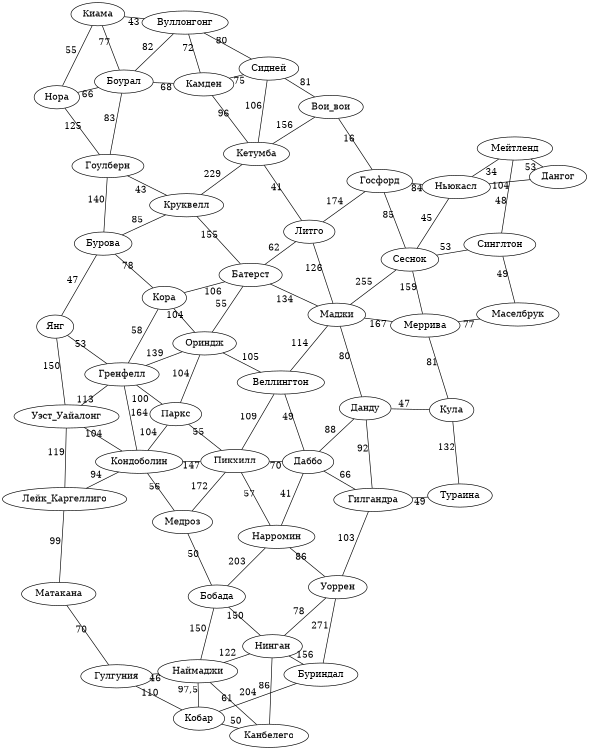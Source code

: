 graph G {
    layout="neato";      // Используем алгоритм neato
    size="15,5!";        // Размер графа
    overlap=false;       // Убираем перекрытия
    splines=true;        // Плавные рёбра
    nodesep=0.6;         // Расстояние между узлами
    ranksep=1.0;         // Расстояние между уровнями
    concentrate=true;    // Объединение рёбер

    // Город Буриндал
    Буриндал -- Уоррен [label="271"];
    Буриндал -- Нинган [label="156"];
    Буриндал -- Кобар [label="204"];

    // Город Кобар
    Кобар -- Канбелего [label="50"];
    Кобар -- Наймаджи [label="97,5"];
    Кобар -- Гулгуния [label="110"];

    // Город Гулгуния
    Гулгуния -- Наймаджи [label="46"];
    Гулгуния -- Матакана [label="70"];

    // Город Наймаджи
    Наймаджи -- Канбелего [label="61"];
    Наймаджи -- Нинган [label="122"];
    Наймаджи -- Бобада [label="150"];

    // Город Нинган
    Нинган -- Канбелего [label="86"];
    Нинган -- Уоррен [label="78"];
    Нинган -- Бобада [label="150"];

    // Город Уоррен
    Уоррен -- Гилгандра [label="103"];
    Уоррен -- Нарромин [label="86"];

    // Город Нарромин
    Нарромин -- Бобада [label="203"];
    Нарромин -- Пикхилл [label="57"];
    Нарромин -- Даббо [label="41"];

    // Город Пикхилл
    Пикхилл -- Даббо [label="70"];
    Пикхилл -- Веллингтон [label="109"];
    Пикхилл -- Медроз [label="172"];
    Пикхилл -- Кондоболин [label="147"];
    Пикхилл -- Паркс [label="55"];

    // Город Даббо
    Даббо -- Гилгандра [label="66"];
    Даббо -- Данду [label="88"];
    Даббо -- Веллингтон [label="49"];

    // Город Бобада
    Бобада -- Медроз [label="50"];

    // Город Медроз
    Медроз -- Кондоболин [label="56"];

    // Город Кондоболин
    Кондоболин -- Паркс [label="104"];
    Кондоболин -- Гренфелл [label="164"];
    Кондоболин -- Уэст_Уайалонг [label="104"];
    Кондоболин -- Лейк_Каргеллиго [label="94"];

    // Город Матакана
    Матакана -- Лейк_Каргеллиго [label="99"];

    // Город Лейк_Каргеллиго
    Лейк_Каргеллиго -- Уэст_Уайалонг [label="119"];

    // Город Уэст_Уайалонг
    Уэст_Уайалонг -- Гренфелл [label="113"];
    Уэст_Уайалонг -- Янг [label="150"];

    // Город Гренфелл
    Гренфелл -- Паркс [label="100"];
    Гренфелл -- Ориндж [label="139"];
    Гренфелл -- Кора [label="58"];
    Гренфелл -- Янг [label="53"];

    // Город Ориндж
    Ориндж -- Кора [label="104"];
    Ориндж -- Паркс [label="104"];
    Ориндж -- Веллингтон [label="105"];
    Ориндж -- Батерст [label="55"];

    // Город Веллингтон
    Веллингтон -- Маджи [label="114"];

    // Город Маджи
    Маджи -- Данду [label="80"];
    Маджи -- Меррива [label="167"];
    Маджи -- Сеснок [label="255"];
    Маджи -- Батерст [label="134"];
    Маджи -- Литго [label="126"];

    // Город Батерст
    Батерст -- Литго [label="62"];
    Батерст -- Кора [label="106"];
    Батерст -- Круквелл [label="155"];

    // Город Бурова
    Бурова -- Янг [label="47"];
    Бурова -- Кора [label="78"];
    Бурова -- Круквелл [label="85"];
    Бурова -- Гоулберн [label="140"];

    // Город Круквелл
    Круквелл -- Кетумба [label="229"];
    Круквелл -- Гоулберн [label="43"];

    // Город Гоулберн
    Гоулберн -- Нора [label="125"];
    Гоулберн -- Боурал [label="83"];

    // Город Боурал
    Боурал -- Нора [label="66"];
    Боурал -- Киама [label="77"];
    Боурал -- Вуллонгонг [label="82"];
    Боурал -- Камден [label="68"];

    // Город Киама
    Киама -- Нора [label="55"];
    Киама -- Вуллонгонг [label="43"];

    // Город Вуллонгонг
    Вуллонгонг -- Камден [label="72"];
    Вуллонгонг -- Сидней [label="80"];

    // Город Камден
    Камден -- Кетумба [label="96"];
    Камден -- Сидней [label="75"];

    // Город Сидней
    Сидней -- Кетумба [label="106"];
    Сидней -- Вои_вои [label="81"];

    // Город Вои_вои
    Вои_вои -- Кетумба [label="156"];
    Вои_вои -- Госфорд [label="16"];

    // Город Госфорд
    Госфорд -- Ньюкасл [label="84"];
    Госфорд -- Сеснок [label="85"];
    Госфорд -- Литго [label="174"];

    // Город Сеснок
    Сеснок -- Меррива [label="159"];
    Сеснок -- Синглтон [label="53"];
    Сеснок -- Ньюкасл [label="45"];

    // Город Ньюкасл
    Ньюкасл -- Мейтленд [label="34"];
    Ньюкасл -- Дангог [label="104"];

    // Город Мейтленд
    Мейтленд -- Дангог [label="53"];
    Мейтленд -- Синглтон [label="48"];

    // Город Синглтон
    Синглтон -- Маселбрук [label="49"];

    // Город Меррива
    Меррива -- Маселбрук [label="77"];
    Меррива -- Кула [label="81"];

    // Город Кула
    Кула -- Данду [label="47"];
    Кула -- Тураина [label="132"];

    // Город Гилгандра
    Гилгандра -- Тураина [label="49"];
    Гилгандра -- Данду [label="92"];

    // Город Кетумба
    Кетумба -- Литго [label="41"];

    // Настройка внешнего вида узлов
    node [shape=circle, style=filled, color=green, fontcolor=black];
    edge [color=black, penwidth=3.0];
}
